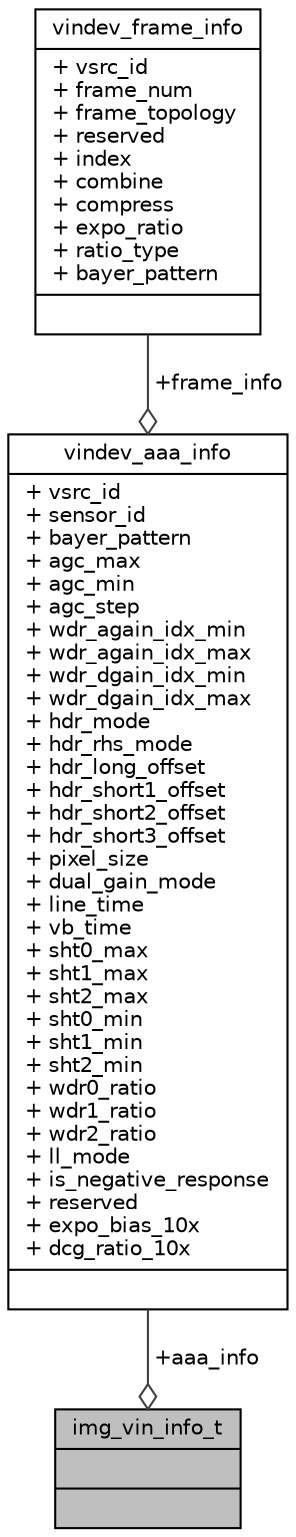 digraph "img_vin_info_t"
{
 // INTERACTIVE_SVG=YES
 // LATEX_PDF_SIZE
  bgcolor="transparent";
  edge [fontname="Helvetica",fontsize="10",labelfontname="Helvetica",labelfontsize="10"];
  node [fontname="Helvetica",fontsize="10",shape=record];
  Node1 [label="{img_vin_info_t\n||}",height=0.2,width=0.4,color="black", fillcolor="grey75", style="filled", fontcolor="black",tooltip=" "];
  Node2 -> Node1 [color="grey25",fontsize="10",style="solid",label=" +aaa_info" ,arrowhead="odiamond",fontname="Helvetica"];
  Node2 [label="{vindev_aaa_info\n|+ vsrc_id\l+ sensor_id\l+ bayer_pattern\l+ agc_max\l+ agc_min\l+ agc_step\l+ wdr_again_idx_min\l+ wdr_again_idx_max\l+ wdr_dgain_idx_min\l+ wdr_dgain_idx_max\l+ hdr_mode\l+ hdr_rhs_mode\l+ hdr_long_offset\l+ hdr_short1_offset\l+ hdr_short2_offset\l+ hdr_short3_offset\l+ pixel_size\l+ dual_gain_mode\l+ line_time\l+ vb_time\l+ sht0_max\l+ sht1_max\l+ sht2_max\l+ sht0_min\l+ sht1_min\l+ sht2_min\l+ wdr0_ratio\l+ wdr1_ratio\l+ wdr2_ratio\l+ ll_mode\l+ is_negative_response\l+ reserved\l+ expo_bias_10x\l+ dcg_ratio_10x\l|}",height=0.2,width=0.4,color="black",URL="$d9/d73/structvindev__aaa__info.html",tooltip=" "];
  Node3 -> Node2 [color="grey25",fontsize="10",style="solid",label=" +frame_info" ,arrowhead="odiamond",fontname="Helvetica"];
  Node3 [label="{vindev_frame_info\n|+ vsrc_id\l+ frame_num\l+ frame_topology\l+ reserved\l+ index\l+ combine\l+ compress\l+ expo_ratio\l+ ratio_type\l+ bayer_pattern\l|}",height=0.2,width=0.4,color="black",URL="$d9/db0/structvindev__frame__info.html",tooltip=" "];
}
